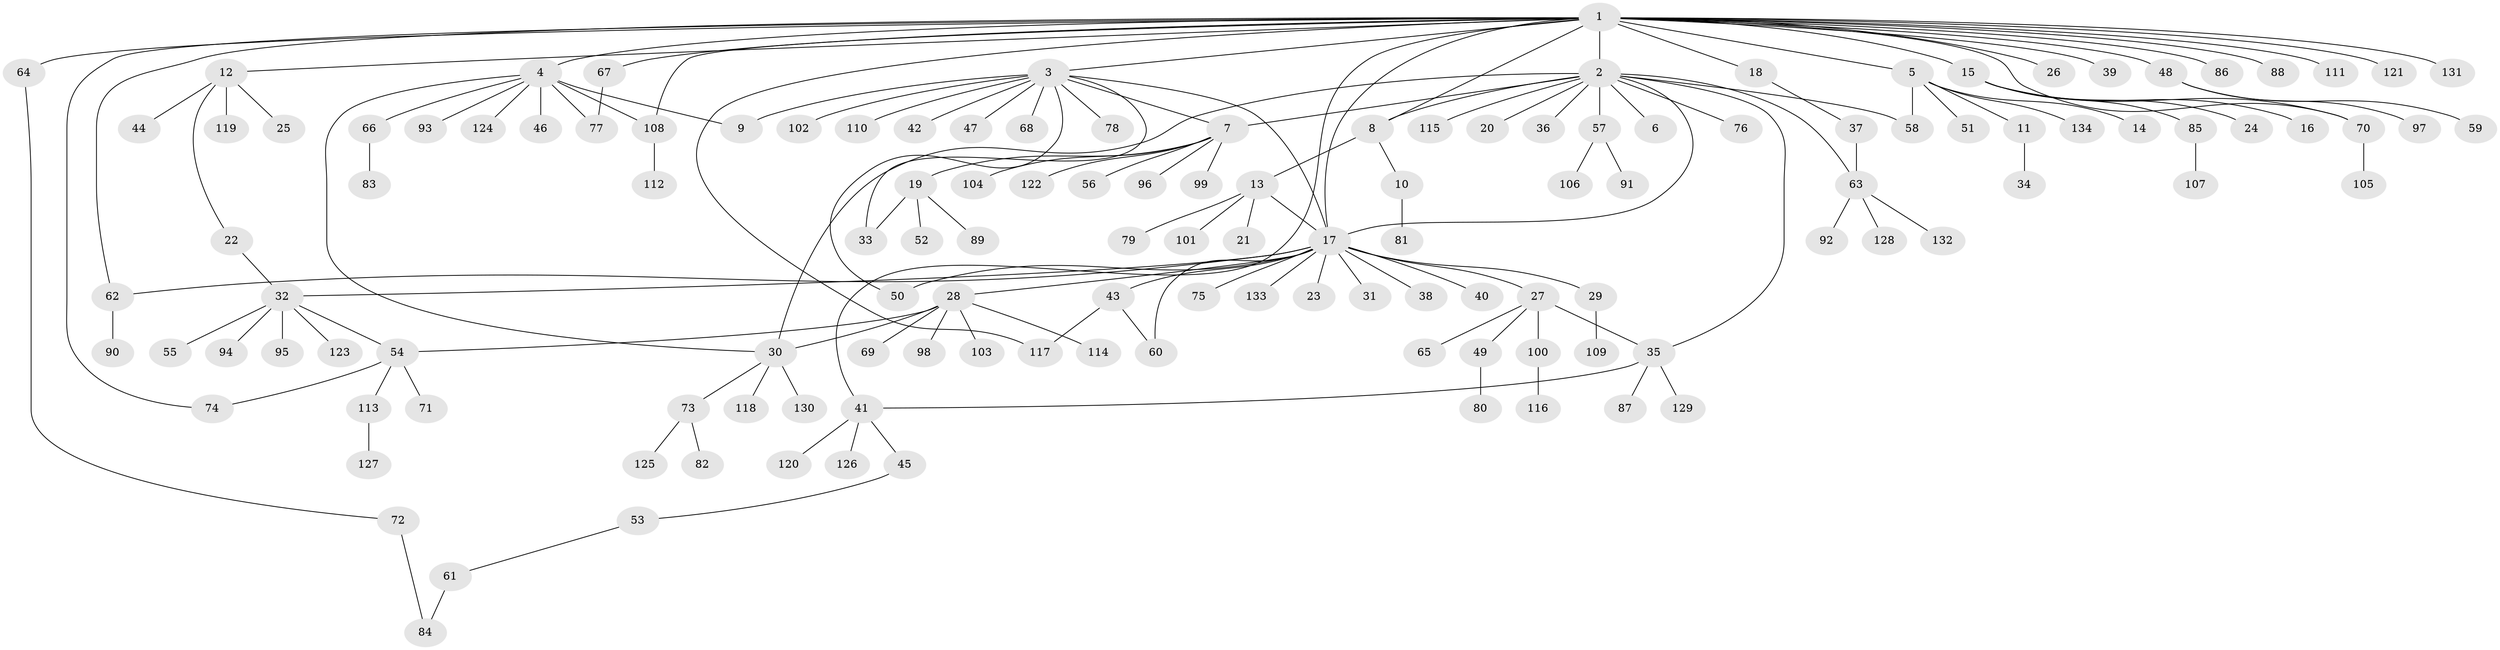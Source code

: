 // coarse degree distribution, {16: 0.024390243902439025, 9: 0.024390243902439025, 6: 0.07317073170731707, 3: 0.21951219512195122, 2: 0.36585365853658536, 1: 0.24390243902439024, 10: 0.024390243902439025, 4: 0.024390243902439025}
// Generated by graph-tools (version 1.1) at 2025/50/03/04/25 22:50:17]
// undirected, 134 vertices, 157 edges
graph export_dot {
  node [color=gray90,style=filled];
  1;
  2;
  3;
  4;
  5;
  6;
  7;
  8;
  9;
  10;
  11;
  12;
  13;
  14;
  15;
  16;
  17;
  18;
  19;
  20;
  21;
  22;
  23;
  24;
  25;
  26;
  27;
  28;
  29;
  30;
  31;
  32;
  33;
  34;
  35;
  36;
  37;
  38;
  39;
  40;
  41;
  42;
  43;
  44;
  45;
  46;
  47;
  48;
  49;
  50;
  51;
  52;
  53;
  54;
  55;
  56;
  57;
  58;
  59;
  60;
  61;
  62;
  63;
  64;
  65;
  66;
  67;
  68;
  69;
  70;
  71;
  72;
  73;
  74;
  75;
  76;
  77;
  78;
  79;
  80;
  81;
  82;
  83;
  84;
  85;
  86;
  87;
  88;
  89;
  90;
  91;
  92;
  93;
  94;
  95;
  96;
  97;
  98;
  99;
  100;
  101;
  102;
  103;
  104;
  105;
  106;
  107;
  108;
  109;
  110;
  111;
  112;
  113;
  114;
  115;
  116;
  117;
  118;
  119;
  120;
  121;
  122;
  123;
  124;
  125;
  126;
  127;
  128;
  129;
  130;
  131;
  132;
  133;
  134;
  1 -- 2;
  1 -- 3;
  1 -- 4;
  1 -- 5;
  1 -- 8;
  1 -- 12;
  1 -- 15;
  1 -- 17;
  1 -- 18;
  1 -- 26;
  1 -- 39;
  1 -- 41;
  1 -- 48;
  1 -- 62;
  1 -- 64;
  1 -- 67;
  1 -- 70;
  1 -- 74;
  1 -- 86;
  1 -- 88;
  1 -- 108;
  1 -- 111;
  1 -- 117;
  1 -- 121;
  1 -- 131;
  2 -- 6;
  2 -- 7;
  2 -- 8;
  2 -- 17;
  2 -- 20;
  2 -- 30;
  2 -- 35;
  2 -- 36;
  2 -- 57;
  2 -- 58;
  2 -- 63;
  2 -- 76;
  2 -- 115;
  3 -- 7;
  3 -- 9;
  3 -- 17;
  3 -- 33;
  3 -- 42;
  3 -- 47;
  3 -- 50;
  3 -- 68;
  3 -- 78;
  3 -- 102;
  3 -- 110;
  4 -- 9;
  4 -- 30;
  4 -- 46;
  4 -- 66;
  4 -- 77;
  4 -- 93;
  4 -- 108;
  4 -- 124;
  5 -- 11;
  5 -- 14;
  5 -- 51;
  5 -- 58;
  5 -- 134;
  7 -- 19;
  7 -- 56;
  7 -- 96;
  7 -- 99;
  7 -- 104;
  7 -- 122;
  8 -- 10;
  8 -- 13;
  10 -- 81;
  11 -- 34;
  12 -- 22;
  12 -- 25;
  12 -- 44;
  12 -- 119;
  13 -- 17;
  13 -- 21;
  13 -- 79;
  13 -- 101;
  15 -- 16;
  15 -- 24;
  15 -- 70;
  15 -- 85;
  17 -- 23;
  17 -- 27;
  17 -- 28;
  17 -- 29;
  17 -- 31;
  17 -- 32;
  17 -- 38;
  17 -- 40;
  17 -- 43;
  17 -- 50;
  17 -- 60;
  17 -- 62;
  17 -- 75;
  17 -- 133;
  18 -- 37;
  19 -- 33;
  19 -- 52;
  19 -- 89;
  22 -- 32;
  27 -- 35;
  27 -- 49;
  27 -- 65;
  27 -- 100;
  28 -- 30;
  28 -- 54;
  28 -- 69;
  28 -- 98;
  28 -- 103;
  28 -- 114;
  29 -- 109;
  30 -- 73;
  30 -- 118;
  30 -- 130;
  32 -- 54;
  32 -- 55;
  32 -- 94;
  32 -- 95;
  32 -- 123;
  35 -- 41;
  35 -- 87;
  35 -- 129;
  37 -- 63;
  41 -- 45;
  41 -- 120;
  41 -- 126;
  43 -- 60;
  43 -- 117;
  45 -- 53;
  48 -- 59;
  48 -- 97;
  49 -- 80;
  53 -- 61;
  54 -- 71;
  54 -- 74;
  54 -- 113;
  57 -- 91;
  57 -- 106;
  61 -- 84;
  62 -- 90;
  63 -- 92;
  63 -- 128;
  63 -- 132;
  64 -- 72;
  66 -- 83;
  67 -- 77;
  70 -- 105;
  72 -- 84;
  73 -- 82;
  73 -- 125;
  85 -- 107;
  100 -- 116;
  108 -- 112;
  113 -- 127;
}
